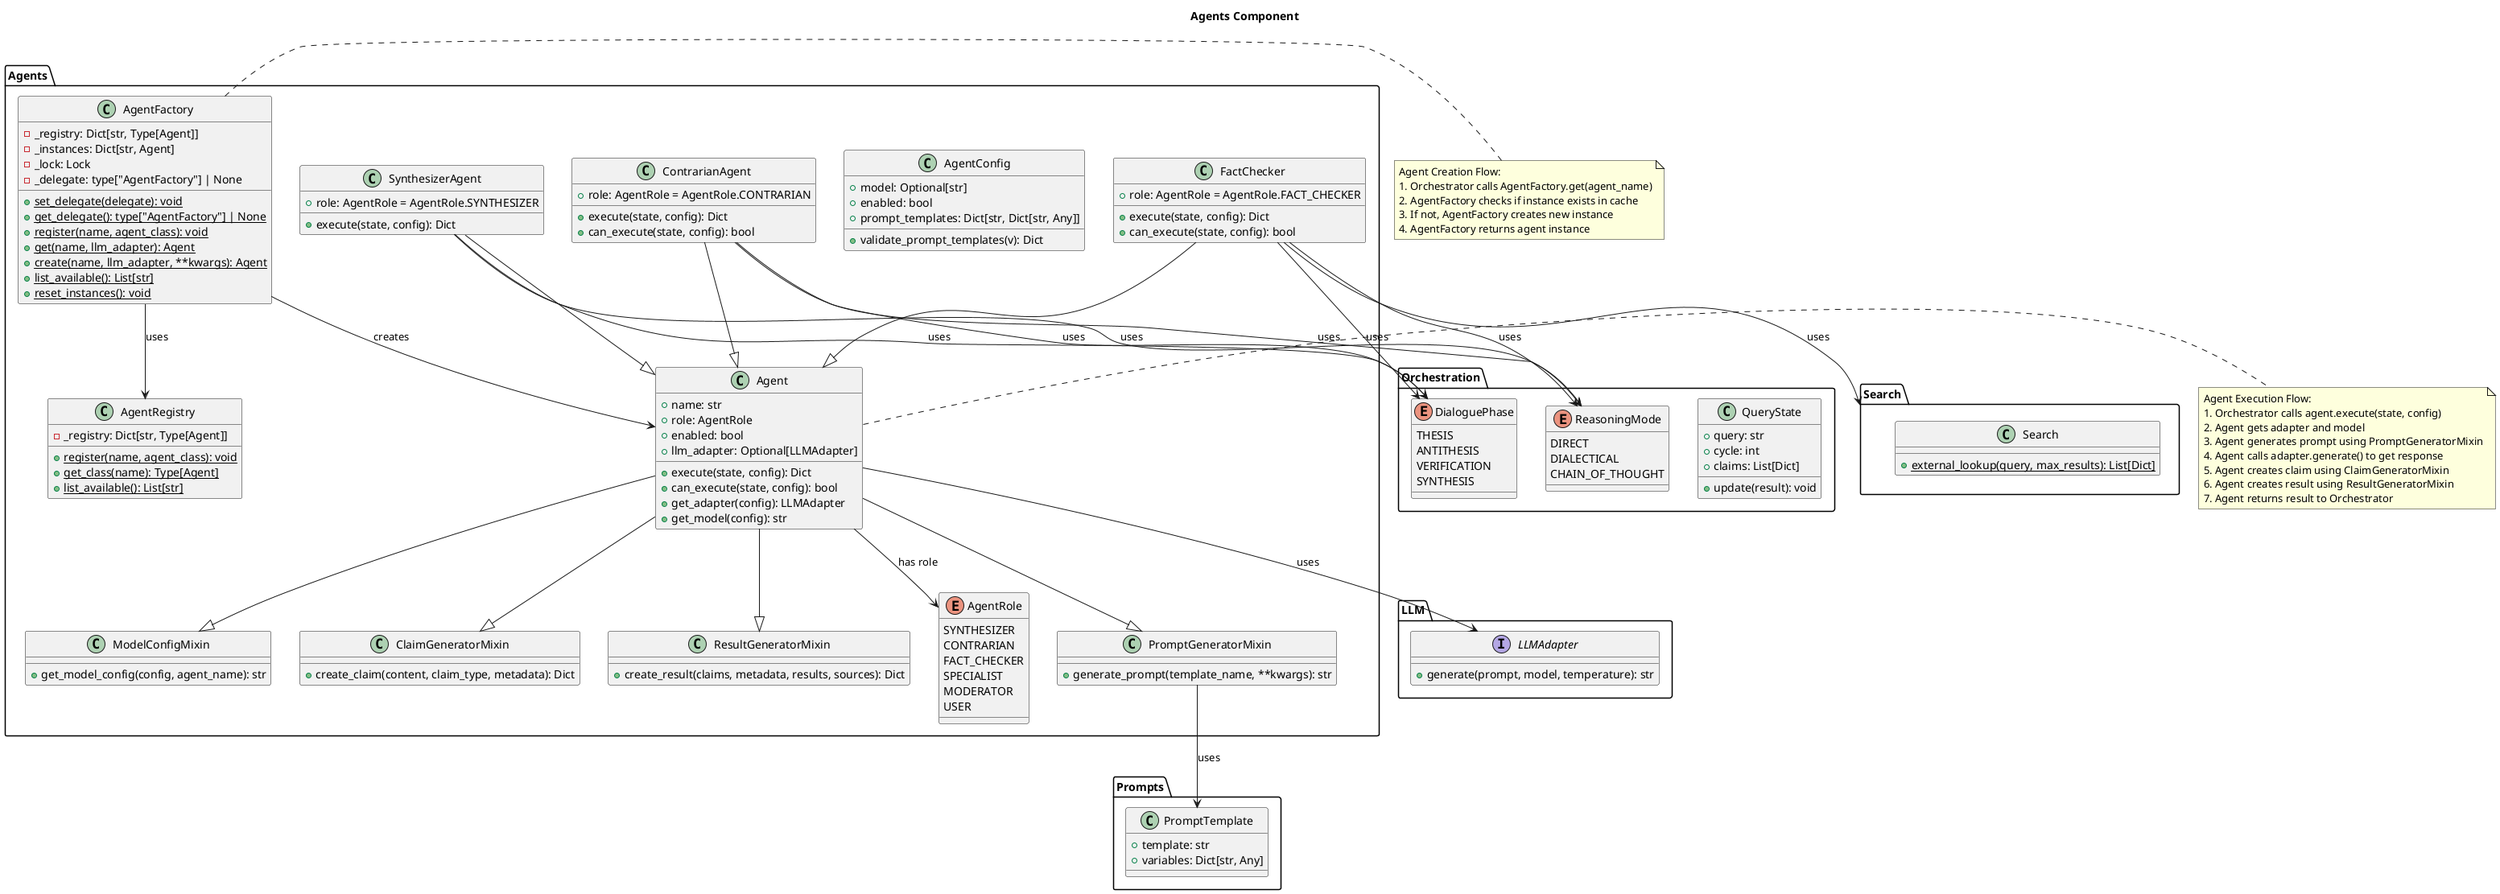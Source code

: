 @startuml
title Agents Component

package "Agents" {
  class Agent {
    + name: str
    + role: AgentRole
    + enabled: bool
    + llm_adapter: Optional[LLMAdapter]
    + execute(state, config): Dict
    + can_execute(state, config): bool
    + get_adapter(config): LLMAdapter
    + get_model(config): str
  }

  enum AgentRole {
    SYNTHESIZER
    CONTRARIAN
    FACT_CHECKER
    SPECIALIST
    MODERATOR
    USER
  }

  class AgentConfig {
    + model: Optional[str]
    + enabled: bool
    + prompt_templates: Dict[str, Dict[str, Any]]
    + validate_prompt_templates(v): Dict
  }

  class PromptGeneratorMixin {
    + generate_prompt(template_name, **kwargs): str
  }

  class ModelConfigMixin {
    + get_model_config(config, agent_name): str
  }

  class ClaimGeneratorMixin {
    + create_claim(content, claim_type, metadata): Dict
  }

  class ResultGeneratorMixin {
    + create_result(claims, metadata, results, sources): Dict
  }

  class AgentRegistry {
    - _registry: Dict[str, Type[Agent]]
    + {static} register(name, agent_class): void
    + {static} get_class(name): Type[Agent]
    + {static} list_available(): List[str]
  }

  class AgentFactory {
    - _registry: Dict[str, Type[Agent]]
    - _instances: Dict[str, Agent]
    - _lock: Lock
    - _delegate: type["AgentFactory"] | None
    + {static} set_delegate(delegate): void
    + {static} get_delegate(): type["AgentFactory"] | None
    + {static} register(name, agent_class): void
    + {static} get(name, llm_adapter): Agent
    + {static} create(name, llm_adapter, **kwargs): Agent
    + {static} list_available(): List[str]
    + {static} reset_instances(): void
  }

  class SynthesizerAgent {
    + role: AgentRole = AgentRole.SYNTHESIZER
    + execute(state, config): Dict
  }

  class ContrarianAgent {
    + role: AgentRole = AgentRole.CONTRARIAN
    + execute(state, config): Dict
    + can_execute(state, config): bool
  }

  class FactChecker {
    + role: AgentRole = AgentRole.FACT_CHECKER
    + execute(state, config): Dict
    + can_execute(state, config): bool
  }
}

package "Prompts" {
  class PromptTemplate {
    + template: str
    + variables: Dict[str, Any]
  }
}

package "LLM" {
  interface LLMAdapter {
    + generate(prompt, model, temperature): str
  }
}

package "Orchestration" {
  class QueryState {
    + query: str
    + cycle: int
    + claims: List[Dict]
    + update(result): void
  }

  enum DialoguePhase {
    THESIS
    ANTITHESIS
    VERIFICATION
    SYNTHESIS
  }

  enum ReasoningMode {
    DIRECT
    DIALECTICAL
    CHAIN_OF_THOUGHT
  }
}

package "Search" {
  class Search {
    + {static} external_lookup(query, max_results): List[Dict]
  }
}

' Inheritance relationships
Agent --|> PromptGeneratorMixin
Agent --|> ModelConfigMixin
Agent --|> ClaimGeneratorMixin
Agent --|> ResultGeneratorMixin
SynthesizerAgent --|> Agent
ContrarianAgent --|> Agent
FactChecker --|> Agent

' Associations
Agent --> AgentRole : has role
Agent --> LLMAdapter : uses
AgentFactory --> Agent : creates
AgentFactory --> AgentRegistry : uses
SynthesizerAgent --> DialoguePhase : uses
SynthesizerAgent --> ReasoningMode : uses
ContrarianAgent --> DialoguePhase : uses
ContrarianAgent --> ReasoningMode : uses
FactChecker --> DialoguePhase : uses
FactChecker --> ReasoningMode : uses
FactChecker --> Search : uses
PromptGeneratorMixin --> PromptTemplate : uses

' Execution flow
note right of Agent
  Agent Execution Flow:
  1. Orchestrator calls agent.execute(state, config)
  2. Agent gets adapter and model
  3. Agent generates prompt using PromptGeneratorMixin
  4. Agent calls adapter.generate() to get response
  5. Agent creates claim using ClaimGeneratorMixin
  6. Agent creates result using ResultGeneratorMixin
  7. Agent returns result to Orchestrator
end note

note right of AgentFactory
  Agent Creation Flow:
  1. Orchestrator calls AgentFactory.get(agent_name)
  2. AgentFactory checks if instance exists in cache
  3. If not, AgentFactory creates new instance
  4. AgentFactory returns agent instance
end note

@enduml